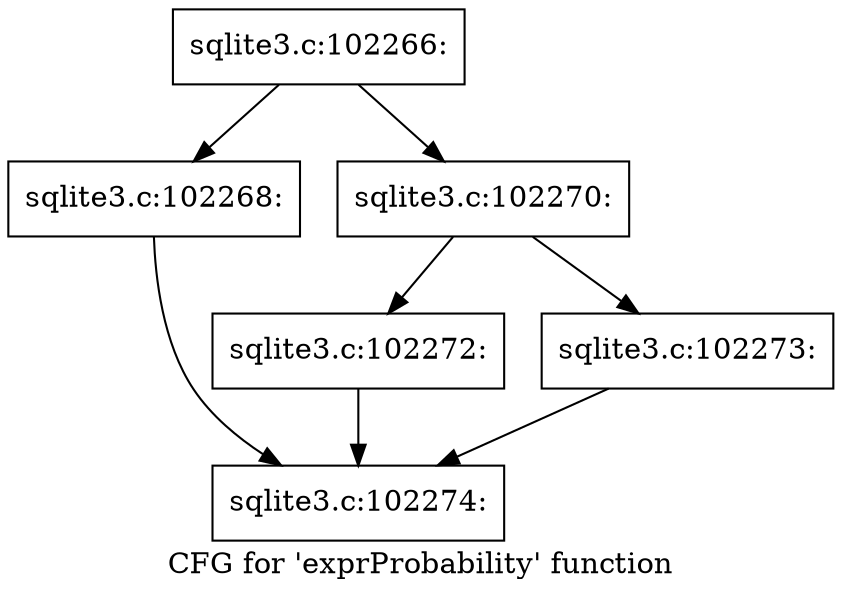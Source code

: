 digraph "CFG for 'exprProbability' function" {
	label="CFG for 'exprProbability' function";

	Node0x55c0f8ecaec0 [shape=record,label="{sqlite3.c:102266:}"];
	Node0x55c0f8ecaec0 -> Node0x55c0f8ed0c40;
	Node0x55c0f8ecaec0 -> Node0x55c0f8ed1380;
	Node0x55c0f8ed0c40 [shape=record,label="{sqlite3.c:102268:}"];
	Node0x55c0f8ed0c40 -> Node0x55c0f8ecb040;
	Node0x55c0f8ed1380 [shape=record,label="{sqlite3.c:102270:}"];
	Node0x55c0f8ed1380 -> Node0x55c0f8ed2120;
	Node0x55c0f8ed1380 -> Node0x55c0f8ed2170;
	Node0x55c0f8ed2120 [shape=record,label="{sqlite3.c:102272:}"];
	Node0x55c0f8ed2120 -> Node0x55c0f8ecb040;
	Node0x55c0f8ed2170 [shape=record,label="{sqlite3.c:102273:}"];
	Node0x55c0f8ed2170 -> Node0x55c0f8ecb040;
	Node0x55c0f8ecb040 [shape=record,label="{sqlite3.c:102274:}"];
}
